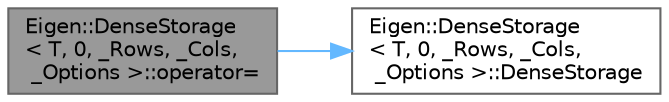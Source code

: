 digraph "Eigen::DenseStorage&lt; T, 0, _Rows, _Cols, _Options &gt;::operator="
{
 // LATEX_PDF_SIZE
  bgcolor="transparent";
  edge [fontname=Helvetica,fontsize=10,labelfontname=Helvetica,labelfontsize=10];
  node [fontname=Helvetica,fontsize=10,shape=box,height=0.2,width=0.4];
  rankdir="LR";
  Node1 [id="Node000001",label="Eigen::DenseStorage\l\< T, 0, _Rows, _Cols,\l _Options \>::operator=",height=0.2,width=0.4,color="gray40", fillcolor="grey60", style="filled", fontcolor="black",tooltip=" "];
  Node1 -> Node2 [id="edge1_Node000001_Node000002",color="steelblue1",style="solid",tooltip=" "];
  Node2 [id="Node000002",label="Eigen::DenseStorage\l\< T, 0, _Rows, _Cols,\l _Options \>::DenseStorage",height=0.2,width=0.4,color="grey40", fillcolor="white", style="filled",URL="$class_eigen_1_1_dense_storage_3_01_t_00_010_00_01___rows_00_01___cols_00_01___options_01_4.html#a7415df8c916c6045bb08b1361f8dd960",tooltip=" "];
}
